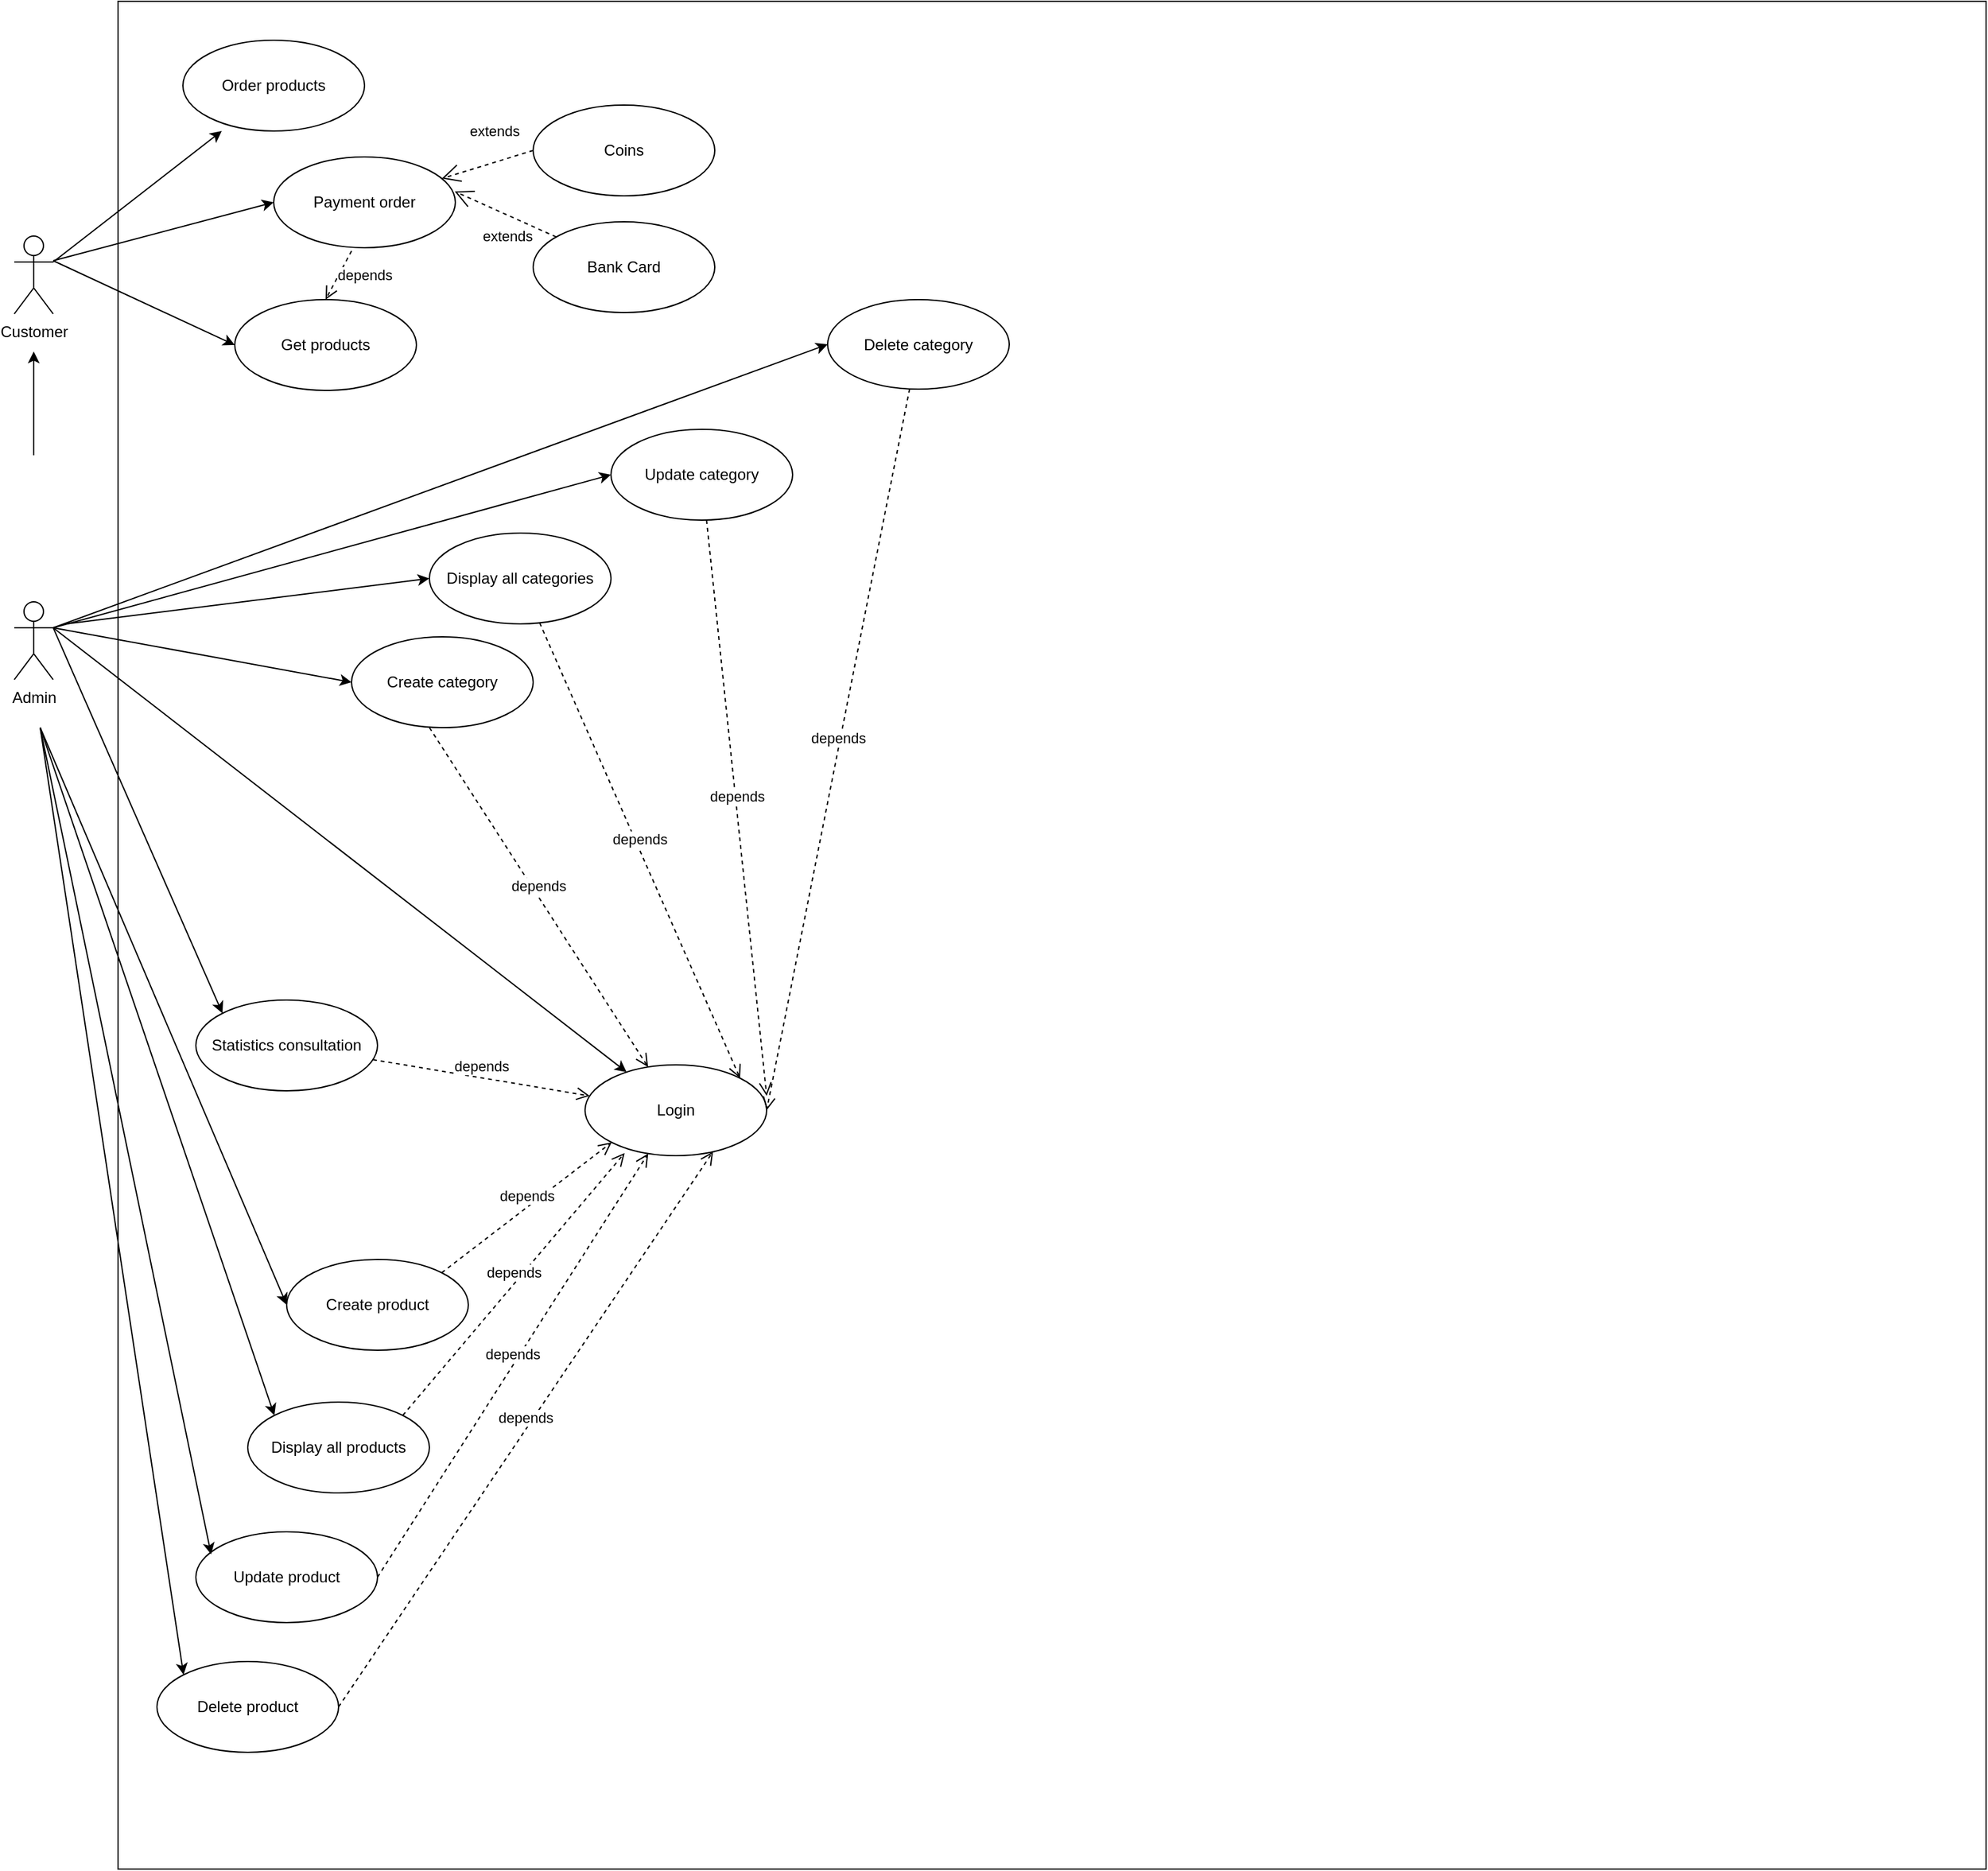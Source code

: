 <mxfile version="13.7.5" type="device"><diagram id="9FqBeuDQo25ldRUAzE4w" name="Page-1"><mxGraphModel dx="4063" dy="2240" grid="1" gridSize="10" guides="1" tooltips="1" connect="1" arrows="1" fold="1" page="1" pageScale="1" pageWidth="827" pageHeight="1169" math="0" shadow="0"><root><mxCell id="0"/><mxCell id="1" parent="0"/><mxCell id="b2Q4jVOrCcUzjNtTUDsa-1" value="" style="whiteSpace=wrap;html=1;aspect=fixed;" vertex="1" parent="1"><mxGeometry x="140" y="10" width="1440" height="1440" as="geometry"/></mxCell><mxCell id="b2Q4jVOrCcUzjNtTUDsa-2" value="Customer" style="shape=umlActor;verticalLabelPosition=bottom;verticalAlign=top;html=1;outlineConnect=0;fontStyle=0" vertex="1" parent="1"><mxGeometry x="60" y="191" width="30" height="60" as="geometry"/></mxCell><mxCell id="b2Q4jVOrCcUzjNtTUDsa-3" value="Admin" style="shape=umlActor;verticalLabelPosition=bottom;verticalAlign=top;html=1;outlineConnect=0;" vertex="1" parent="1"><mxGeometry x="60" y="473" width="30" height="60" as="geometry"/></mxCell><mxCell id="b2Q4jVOrCcUzjNtTUDsa-6" value="&lt;br&gt;" style="text;html=1;align=center;verticalAlign=middle;resizable=0;points=[];autosize=1;" vertex="1" parent="1"><mxGeometry x="60" y="220" width="20" height="20" as="geometry"/></mxCell><mxCell id="b2Q4jVOrCcUzjNtTUDsa-9" value="" style="endArrow=classic;html=1;" edge="1" parent="1"><mxGeometry width="50" height="50" relative="1" as="geometry"><mxPoint x="75" y="360" as="sourcePoint"/><mxPoint x="75" y="280" as="targetPoint"/></mxGeometry></mxCell><mxCell id="b2Q4jVOrCcUzjNtTUDsa-10" value="Display all categories" style="ellipse;whiteSpace=wrap;html=1;" vertex="1" parent="1"><mxGeometry x="380" y="420" width="140" height="70" as="geometry"/></mxCell><mxCell id="b2Q4jVOrCcUzjNtTUDsa-11" value="Create category" style="ellipse;whiteSpace=wrap;html=1;" vertex="1" parent="1"><mxGeometry x="320" y="500" width="140" height="70" as="geometry"/></mxCell><mxCell id="b2Q4jVOrCcUzjNtTUDsa-14" value="Update category" style="ellipse;whiteSpace=wrap;html=1;" vertex="1" parent="1"><mxGeometry x="520" y="340" width="140" height="70" as="geometry"/></mxCell><mxCell id="b2Q4jVOrCcUzjNtTUDsa-15" value="Delete category" style="ellipse;whiteSpace=wrap;html=1;" vertex="1" parent="1"><mxGeometry x="687" y="240" width="140" height="69" as="geometry"/></mxCell><mxCell id="b2Q4jVOrCcUzjNtTUDsa-16" value="Login" style="ellipse;whiteSpace=wrap;html=1;" vertex="1" parent="1"><mxGeometry x="500" y="830" width="140" height="70" as="geometry"/></mxCell><mxCell id="b2Q4jVOrCcUzjNtTUDsa-17" value="Order products" style="ellipse;whiteSpace=wrap;html=1;" vertex="1" parent="1"><mxGeometry x="190" y="40" width="140" height="70" as="geometry"/></mxCell><mxCell id="b2Q4jVOrCcUzjNtTUDsa-18" value="Payment order" style="ellipse;whiteSpace=wrap;html=1;" vertex="1" parent="1"><mxGeometry x="260" y="130" width="140" height="70" as="geometry"/></mxCell><mxCell id="b2Q4jVOrCcUzjNtTUDsa-19" value="Get products" style="ellipse;whiteSpace=wrap;html=1;" vertex="1" parent="1"><mxGeometry x="230" y="240" width="140" height="70" as="geometry"/></mxCell><mxCell id="b2Q4jVOrCcUzjNtTUDsa-23" value="depends" style="html=1;verticalAlign=bottom;endArrow=open;dashed=1;endSize=8;exitX=0.429;exitY=1;exitDx=0;exitDy=0;exitPerimeter=0;" edge="1" parent="1" source="b2Q4jVOrCcUzjNtTUDsa-11" target="b2Q4jVOrCcUzjNtTUDsa-16"><mxGeometry relative="1" as="geometry"><mxPoint x="400" y="550" as="sourcePoint"/><mxPoint x="320" y="550" as="targetPoint"/></mxGeometry></mxCell><mxCell id="b2Q4jVOrCcUzjNtTUDsa-24" value="depends" style="html=1;verticalAlign=bottom;endArrow=open;dashed=1;endSize=8;entryX=1;entryY=0;entryDx=0;entryDy=0;" edge="1" parent="1" source="b2Q4jVOrCcUzjNtTUDsa-10" target="b2Q4jVOrCcUzjNtTUDsa-16"><mxGeometry relative="1" as="geometry"><mxPoint x="420.06" y="470" as="sourcePoint"/><mxPoint x="326.883" y="484.672" as="targetPoint"/></mxGeometry></mxCell><mxCell id="b2Q4jVOrCcUzjNtTUDsa-25" value="depends" style="html=1;verticalAlign=bottom;endArrow=open;dashed=1;endSize=8;entryX=1;entryY=0.341;entryDx=0;entryDy=0;entryPerimeter=0;" edge="1" parent="1" source="b2Q4jVOrCcUzjNtTUDsa-14" target="b2Q4jVOrCcUzjNtTUDsa-16"><mxGeometry relative="1" as="geometry"><mxPoint x="462.06" y="544.407" as="sourcePoint"/><mxPoint x="297.933" y="530.002" as="targetPoint"/></mxGeometry></mxCell><mxCell id="b2Q4jVOrCcUzjNtTUDsa-26" value="depends" style="html=1;verticalAlign=bottom;endArrow=open;dashed=1;endSize=8;entryX=1;entryY=0.5;entryDx=0;entryDy=0;" edge="1" parent="1" source="b2Q4jVOrCcUzjNtTUDsa-15" target="b2Q4jVOrCcUzjNtTUDsa-16"><mxGeometry relative="1" as="geometry"><mxPoint x="462.06" y="674.407" as="sourcePoint"/><mxPoint x="320" y="670" as="targetPoint"/></mxGeometry></mxCell><mxCell id="b2Q4jVOrCcUzjNtTUDsa-27" value="" style="endArrow=classic;html=1;exitX=1;exitY=0.333;exitDx=0;exitDy=0;exitPerimeter=0;" edge="1" parent="1" source="b2Q4jVOrCcUzjNtTUDsa-3" target="b2Q4jVOrCcUzjNtTUDsa-16"><mxGeometry width="50" height="50" relative="1" as="geometry"><mxPoint x="190" y="400" as="sourcePoint"/><mxPoint x="240" y="350" as="targetPoint"/></mxGeometry></mxCell><mxCell id="b2Q4jVOrCcUzjNtTUDsa-28" value="" style="endArrow=classic;html=1;entryX=0;entryY=0.5;entryDx=0;entryDy=0;exitX=1;exitY=0.333;exitDx=0;exitDy=0;exitPerimeter=0;" edge="1" parent="1" source="b2Q4jVOrCcUzjNtTUDsa-3" target="b2Q4jVOrCcUzjNtTUDsa-11"><mxGeometry width="50" height="50" relative="1" as="geometry"><mxPoint x="230" y="400" as="sourcePoint"/><mxPoint x="280" y="350" as="targetPoint"/></mxGeometry></mxCell><mxCell id="b2Q4jVOrCcUzjNtTUDsa-30" value="" style="endArrow=classic;html=1;entryX=0;entryY=0.5;entryDx=0;entryDy=0;" edge="1" parent="1" target="b2Q4jVOrCcUzjNtTUDsa-10"><mxGeometry width="50" height="50" relative="1" as="geometry"><mxPoint x="100" y="490" as="sourcePoint"/><mxPoint x="230" y="450" as="targetPoint"/></mxGeometry></mxCell><mxCell id="b2Q4jVOrCcUzjNtTUDsa-32" value="" style="endArrow=classic;html=1;entryX=0;entryY=0.5;entryDx=0;entryDy=0;exitX=1;exitY=0.333;exitDx=0;exitDy=0;exitPerimeter=0;" edge="1" parent="1" source="b2Q4jVOrCcUzjNtTUDsa-3" target="b2Q4jVOrCcUzjNtTUDsa-14"><mxGeometry width="50" height="50" relative="1" as="geometry"><mxPoint x="90" y="440" as="sourcePoint"/><mxPoint x="240" y="350" as="targetPoint"/></mxGeometry></mxCell><mxCell id="b2Q4jVOrCcUzjNtTUDsa-33" value="" style="endArrow=classic;html=1;entryX=0;entryY=0.5;entryDx=0;entryDy=0;exitX=1;exitY=0.333;exitDx=0;exitDy=0;exitPerimeter=0;" edge="1" parent="1" source="b2Q4jVOrCcUzjNtTUDsa-3" target="b2Q4jVOrCcUzjNtTUDsa-15"><mxGeometry width="50" height="50" relative="1" as="geometry"><mxPoint x="90" y="390" as="sourcePoint"/><mxPoint x="280" y="330" as="targetPoint"/></mxGeometry></mxCell><mxCell id="b2Q4jVOrCcUzjNtTUDsa-34" value="" style="endArrow=classic;html=1;entryX=0.214;entryY=1;entryDx=0;entryDy=0;entryPerimeter=0;exitX=1;exitY=0.333;exitDx=0;exitDy=0;exitPerimeter=0;" edge="1" parent="1" source="b2Q4jVOrCcUzjNtTUDsa-2" target="b2Q4jVOrCcUzjNtTUDsa-17"><mxGeometry width="50" height="50" relative="1" as="geometry"><mxPoint x="170" y="200" as="sourcePoint"/><mxPoint x="220" y="150" as="targetPoint"/></mxGeometry></mxCell><mxCell id="b2Q4jVOrCcUzjNtTUDsa-35" value="" style="endArrow=classic;html=1;entryX=0;entryY=0.5;entryDx=0;entryDy=0;" edge="1" parent="1" target="b2Q4jVOrCcUzjNtTUDsa-18"><mxGeometry width="50" height="50" relative="1" as="geometry"><mxPoint x="90" y="210" as="sourcePoint"/><mxPoint x="210" y="200" as="targetPoint"/></mxGeometry></mxCell><mxCell id="b2Q4jVOrCcUzjNtTUDsa-36" value="" style="endArrow=classic;html=1;entryX=0;entryY=0.5;entryDx=0;entryDy=0;" edge="1" parent="1" target="b2Q4jVOrCcUzjNtTUDsa-19"><mxGeometry width="50" height="50" relative="1" as="geometry"><mxPoint x="90" y="210" as="sourcePoint"/><mxPoint x="220" y="230" as="targetPoint"/></mxGeometry></mxCell><mxCell id="b2Q4jVOrCcUzjNtTUDsa-37" value="depends" style="html=1;verticalAlign=bottom;endArrow=open;dashed=1;endSize=8;entryX=0.5;entryY=0;entryDx=0;entryDy=0;" edge="1" parent="1" target="b2Q4jVOrCcUzjNtTUDsa-19"><mxGeometry x="-0.079" y="22" relative="1" as="geometry"><mxPoint x="320" y="202.49" as="sourcePoint"/><mxPoint x="312.005" y="257.502" as="targetPoint"/><mxPoint as="offset"/></mxGeometry></mxCell><mxCell id="b2Q4jVOrCcUzjNtTUDsa-38" value="Coins" style="ellipse;whiteSpace=wrap;html=1;" vertex="1" parent="1"><mxGeometry x="460" y="90" width="140" height="70" as="geometry"/></mxCell><mxCell id="b2Q4jVOrCcUzjNtTUDsa-39" value="Bank Card" style="ellipse;whiteSpace=wrap;html=1;" vertex="1" parent="1"><mxGeometry x="460" y="180" width="140" height="70" as="geometry"/></mxCell><mxCell id="b2Q4jVOrCcUzjNtTUDsa-42" value="extends" style="endArrow=open;endSize=12;dashed=1;html=1;exitX=0;exitY=0.5;exitDx=0;exitDy=0;" edge="1" parent="1" source="b2Q4jVOrCcUzjNtTUDsa-38" target="b2Q4jVOrCcUzjNtTUDsa-18"><mxGeometry x="-0.341" y="-23" width="160" relative="1" as="geometry"><mxPoint x="650" y="180" as="sourcePoint"/><mxPoint x="810" y="180" as="targetPoint"/><mxPoint as="offset"/></mxGeometry></mxCell><mxCell id="b2Q4jVOrCcUzjNtTUDsa-43" value="extends" style="endArrow=open;endSize=12;dashed=1;html=1;" edge="1" parent="1" source="b2Q4jVOrCcUzjNtTUDsa-39"><mxGeometry x="-0.197" y="15" width="160" relative="1" as="geometry"><mxPoint x="470" y="135" as="sourcePoint"/><mxPoint x="399.542" y="156.596" as="targetPoint"/><mxPoint as="offset"/></mxGeometry></mxCell><mxCell id="b2Q4jVOrCcUzjNtTUDsa-44" value="Statistics consultation" style="ellipse;whiteSpace=wrap;html=1;" vertex="1" parent="1"><mxGeometry x="200" y="780" width="140" height="70" as="geometry"/></mxCell><mxCell id="b2Q4jVOrCcUzjNtTUDsa-46" value="" style="endArrow=classic;html=1;entryX=0;entryY=0;entryDx=0;entryDy=0;exitX=1;exitY=0.333;exitDx=0;exitDy=0;exitPerimeter=0;" edge="1" parent="1" source="b2Q4jVOrCcUzjNtTUDsa-3" target="b2Q4jVOrCcUzjNtTUDsa-44"><mxGeometry width="50" height="50" relative="1" as="geometry"><mxPoint x="90" y="460" as="sourcePoint"/><mxPoint x="80" y="570" as="targetPoint"/></mxGeometry></mxCell><mxCell id="b2Q4jVOrCcUzjNtTUDsa-47" value="depends" style="html=1;verticalAlign=bottom;endArrow=open;dashed=1;endSize=8;" edge="1" parent="1" source="b2Q4jVOrCcUzjNtTUDsa-44" target="b2Q4jVOrCcUzjNtTUDsa-16"><mxGeometry relative="1" as="geometry"><mxPoint x="421.47" y="700" as="sourcePoint"/><mxPoint x="414.001" y="800.024" as="targetPoint"/></mxGeometry></mxCell><mxCell id="b2Q4jVOrCcUzjNtTUDsa-48" value="Create product" style="ellipse;whiteSpace=wrap;html=1;" vertex="1" parent="1"><mxGeometry x="270" y="980" width="140" height="70" as="geometry"/></mxCell><mxCell id="b2Q4jVOrCcUzjNtTUDsa-49" value="Display all products" style="ellipse;whiteSpace=wrap;html=1;" vertex="1" parent="1"><mxGeometry x="240" y="1090" width="140" height="70" as="geometry"/></mxCell><mxCell id="b2Q4jVOrCcUzjNtTUDsa-50" value="Update product" style="ellipse;whiteSpace=wrap;html=1;" vertex="1" parent="1"><mxGeometry x="200" y="1190" width="140" height="70" as="geometry"/></mxCell><mxCell id="b2Q4jVOrCcUzjNtTUDsa-51" value="Delete product" style="ellipse;whiteSpace=wrap;html=1;" vertex="1" parent="1"><mxGeometry x="170" y="1290" width="140" height="70" as="geometry"/></mxCell><mxCell id="b2Q4jVOrCcUzjNtTUDsa-54" value="" style="endArrow=classic;html=1;entryX=0;entryY=0.5;entryDx=0;entryDy=0;" edge="1" parent="1" target="b2Q4jVOrCcUzjNtTUDsa-48"><mxGeometry width="50" height="50" relative="1" as="geometry"><mxPoint x="80" y="570" as="sourcePoint"/><mxPoint x="90" y="810" as="targetPoint"/></mxGeometry></mxCell><mxCell id="b2Q4jVOrCcUzjNtTUDsa-55" value="" style="endArrow=classic;html=1;entryX=0;entryY=0;entryDx=0;entryDy=0;" edge="1" parent="1" target="b2Q4jVOrCcUzjNtTUDsa-49"><mxGeometry width="50" height="50" relative="1" as="geometry"><mxPoint x="80" y="570" as="sourcePoint"/><mxPoint x="210" y="910" as="targetPoint"/></mxGeometry></mxCell><mxCell id="b2Q4jVOrCcUzjNtTUDsa-56" value="" style="endArrow=classic;html=1;entryX=0;entryY=0;entryDx=0;entryDy=0;" edge="1" parent="1" target="b2Q4jVOrCcUzjNtTUDsa-51"><mxGeometry width="50" height="50" relative="1" as="geometry"><mxPoint x="80" y="570" as="sourcePoint"/><mxPoint x="110" y="970" as="targetPoint"/></mxGeometry></mxCell><mxCell id="b2Q4jVOrCcUzjNtTUDsa-57" value="" style="endArrow=classic;html=1;entryX=0.084;entryY=0.249;entryDx=0;entryDy=0;entryPerimeter=0;" edge="1" parent="1" target="b2Q4jVOrCcUzjNtTUDsa-50"><mxGeometry width="50" height="50" relative="1" as="geometry"><mxPoint x="80" y="570" as="sourcePoint"/><mxPoint x="110" y="900" as="targetPoint"/></mxGeometry></mxCell><mxCell id="b2Q4jVOrCcUzjNtTUDsa-58" value="depends" style="html=1;verticalAlign=bottom;endArrow=open;dashed=1;endSize=8;exitX=1;exitY=0;exitDx=0;exitDy=0;entryX=0;entryY=1;entryDx=0;entryDy=0;" edge="1" parent="1" source="b2Q4jVOrCcUzjNtTUDsa-48" target="b2Q4jVOrCcUzjNtTUDsa-16"><mxGeometry relative="1" as="geometry"><mxPoint x="346.408" y="836.068" as="sourcePoint"/><mxPoint x="513.514" y="864.049" as="targetPoint"/></mxGeometry></mxCell><mxCell id="b2Q4jVOrCcUzjNtTUDsa-59" value="depends" style="html=1;verticalAlign=bottom;endArrow=open;dashed=1;endSize=8;exitX=1;exitY=0;exitDx=0;exitDy=0;entryX=0.218;entryY=0.971;entryDx=0;entryDy=0;entryPerimeter=0;" edge="1" parent="1" source="b2Q4jVOrCcUzjNtTUDsa-49" target="b2Q4jVOrCcUzjNtTUDsa-16"><mxGeometry relative="1" as="geometry"><mxPoint x="399.919" y="1000.464" as="sourcePoint"/><mxPoint x="530.081" y="899.536" as="targetPoint"/></mxGeometry></mxCell><mxCell id="b2Q4jVOrCcUzjNtTUDsa-60" value="depends" style="html=1;verticalAlign=bottom;endArrow=open;dashed=1;endSize=8;exitX=1;exitY=0.5;exitDx=0;exitDy=0;" edge="1" parent="1" source="b2Q4jVOrCcUzjNtTUDsa-50" target="b2Q4jVOrCcUzjNtTUDsa-16"><mxGeometry relative="1" as="geometry"><mxPoint x="369.919" y="1110.464" as="sourcePoint"/><mxPoint x="540.081" y="909.536" as="targetPoint"/></mxGeometry></mxCell><mxCell id="b2Q4jVOrCcUzjNtTUDsa-61" value="depends" style="html=1;verticalAlign=bottom;endArrow=open;dashed=1;endSize=8;exitX=1;exitY=0.5;exitDx=0;exitDy=0;entryX=0.705;entryY=0.955;entryDx=0;entryDy=0;entryPerimeter=0;" edge="1" parent="1" source="b2Q4jVOrCcUzjNtTUDsa-51" target="b2Q4jVOrCcUzjNtTUDsa-16"><mxGeometry relative="1" as="geometry"><mxPoint x="350.0" y="1235" as="sourcePoint"/><mxPoint x="558.749" y="908.348" as="targetPoint"/></mxGeometry></mxCell></root></mxGraphModel></diagram></mxfile>